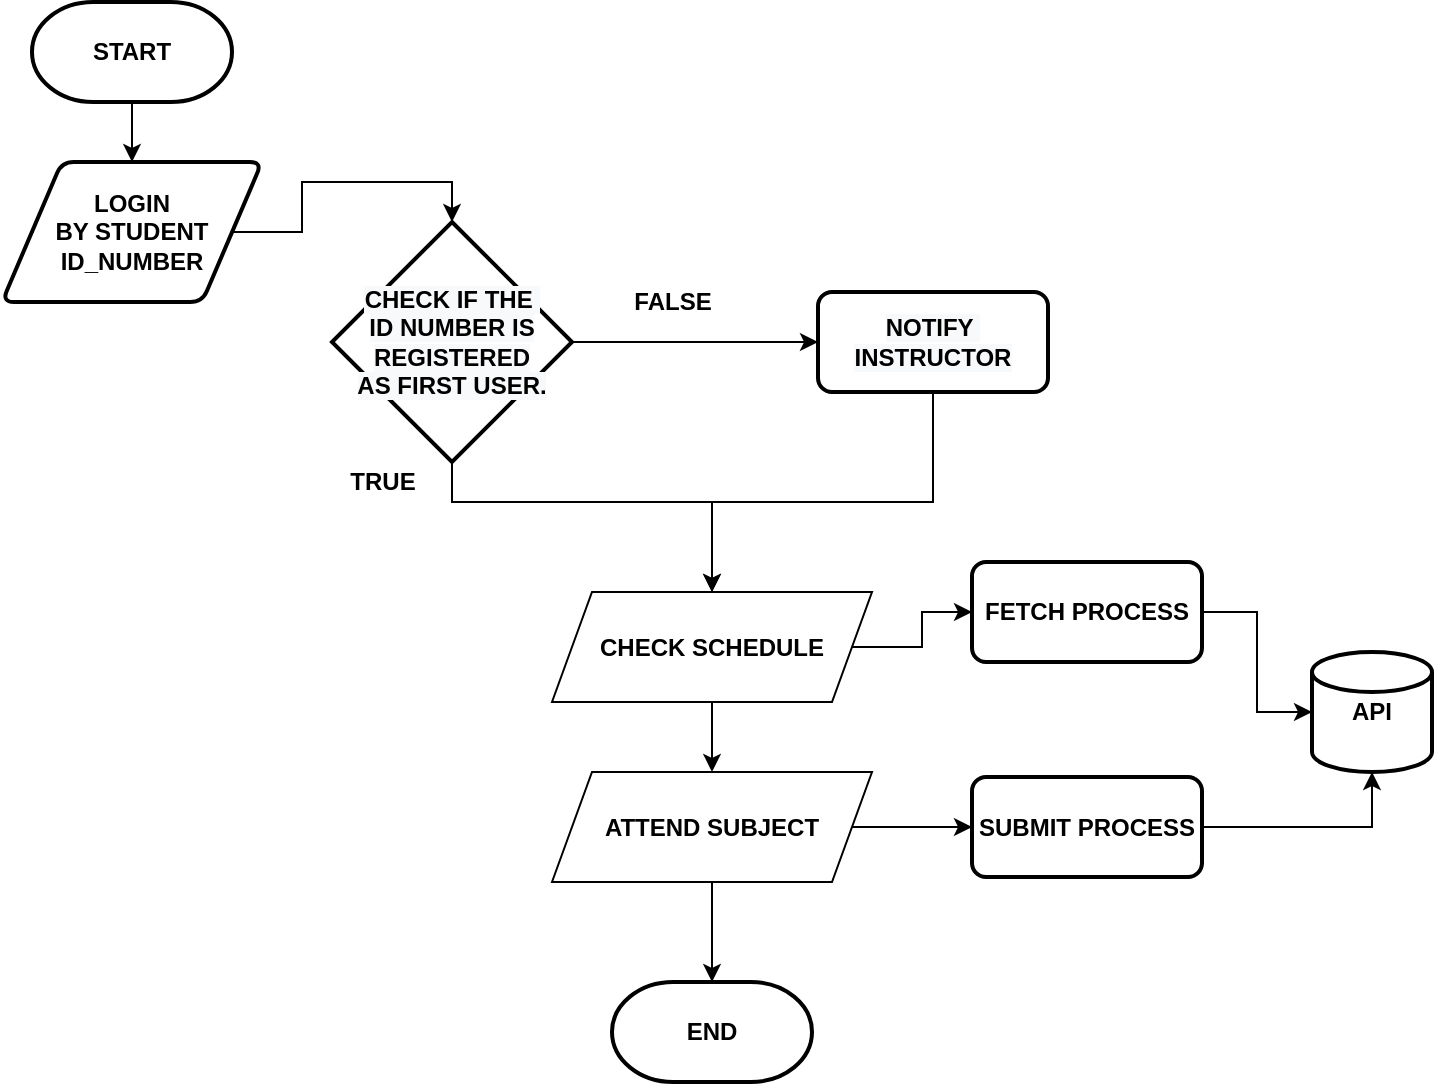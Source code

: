 <mxfile version="13.10.0" type="device" pages="3"><diagram id="vdtZWmpfOHStudQSsR1i" name="Student"><mxGraphModel dx="1422" dy="715" grid="1" gridSize="10" guides="1" tooltips="1" connect="1" arrows="1" fold="1" page="1" pageScale="1" pageWidth="1100" pageHeight="850" math="0" shadow="0"><root><mxCell id="0"/><mxCell id="1" parent="0"/><mxCell id="tV9lHB22E8hGESet2Bk5-12" style="edgeStyle=orthogonalEdgeStyle;rounded=0;orthogonalLoop=1;jettySize=auto;html=1;entryX=0.5;entryY=0;entryDx=0;entryDy=0;" edge="1" parent="1" source="tV9lHB22E8hGESet2Bk5-5" target="tV9lHB22E8hGESet2Bk5-11"><mxGeometry relative="1" as="geometry"/></mxCell><mxCell id="tV9lHB22E8hGESet2Bk5-5" value="&lt;b&gt;START&lt;/b&gt;" style="strokeWidth=2;html=1;shape=mxgraph.flowchart.terminator;whiteSpace=wrap;" vertex="1" parent="1"><mxGeometry x="60" y="40" width="100" height="50" as="geometry"/></mxCell><mxCell id="tV9lHB22E8hGESet2Bk5-19" style="edgeStyle=orthogonalEdgeStyle;rounded=0;orthogonalLoop=1;jettySize=auto;html=1;entryX=0.5;entryY=0;entryDx=0;entryDy=0;entryPerimeter=0;" edge="1" parent="1" source="tV9lHB22E8hGESet2Bk5-11" target="tV9lHB22E8hGESet2Bk5-16"><mxGeometry relative="1" as="geometry"/></mxCell><mxCell id="tV9lHB22E8hGESet2Bk5-11" value="&lt;b&gt;LOGIN&lt;br&gt;BY STUDENT&lt;br&gt;ID_NUMBER&lt;/b&gt;" style="shape=parallelogram;html=1;strokeWidth=2;perimeter=parallelogramPerimeter;whiteSpace=wrap;rounded=1;arcSize=12;size=0.23;" vertex="1" parent="1"><mxGeometry x="45" y="120" width="130" height="70" as="geometry"/></mxCell><mxCell id="tV9lHB22E8hGESet2Bk5-20" style="edgeStyle=orthogonalEdgeStyle;rounded=0;orthogonalLoop=1;jettySize=auto;html=1;entryX=0;entryY=0.5;entryDx=0;entryDy=0;" edge="1" parent="1" source="tV9lHB22E8hGESet2Bk5-16" target="tV9lHB22E8hGESet2Bk5-36"><mxGeometry relative="1" as="geometry"><mxPoint x="460" y="210" as="targetPoint"/></mxGeometry></mxCell><mxCell id="tV9lHB22E8hGESet2Bk5-38" style="edgeStyle=orthogonalEdgeStyle;rounded=0;orthogonalLoop=1;jettySize=auto;html=1;entryX=0.5;entryY=0;entryDx=0;entryDy=0;" edge="1" parent="1" source="tV9lHB22E8hGESet2Bk5-16" target="tV9lHB22E8hGESet2Bk5-25"><mxGeometry relative="1" as="geometry"><Array as="points"><mxPoint x="270" y="290"/><mxPoint x="400" y="290"/></Array></mxGeometry></mxCell><mxCell id="tV9lHB22E8hGESet2Bk5-16" value="&#10;&#10;&lt;span style=&quot;color: rgb(0, 0, 0); font-size: 12px; font-style: normal; letter-spacing: normal; text-align: center; text-indent: 0px; text-transform: none; word-spacing: 0px; font-family: helvetica; font-weight: 700; background-color: rgb(248, 249, 250); display: inline; float: none;&quot;&gt;CHECK IF THE&amp;nbsp;&lt;/span&gt;&lt;br style=&quot;color: rgb(0, 0, 0); font-size: 12px; font-style: normal; letter-spacing: normal; text-align: center; text-indent: 0px; text-transform: none; word-spacing: 0px; font-family: helvetica; font-weight: 700; background-color: rgb(248, 249, 250);&quot;&gt;&lt;span style=&quot;color: rgb(0, 0, 0); font-size: 12px; font-style: normal; letter-spacing: normal; text-align: center; text-indent: 0px; text-transform: none; word-spacing: 0px; font-family: helvetica; font-weight: 700; background-color: rgb(248, 249, 250); display: inline; float: none;&quot;&gt;ID NUMBER IS REGISTERED&lt;/span&gt;&lt;br style=&quot;color: rgb(0, 0, 0); font-size: 12px; font-style: normal; letter-spacing: normal; text-align: center; text-indent: 0px; text-transform: none; word-spacing: 0px; font-family: helvetica; font-weight: 700; background-color: rgb(248, 249, 250);&quot;&gt;&lt;span style=&quot;color: rgb(0, 0, 0); font-size: 12px; font-style: normal; letter-spacing: normal; text-align: center; text-indent: 0px; text-transform: none; word-spacing: 0px; font-family: helvetica; font-weight: 700; background-color: rgb(248, 249, 250); display: inline; float: none;&quot;&gt;AS FIRST USER.&lt;/span&gt;&#10;&#10;" style="strokeWidth=2;html=1;shape=mxgraph.flowchart.decision;whiteSpace=wrap;" vertex="1" parent="1"><mxGeometry x="210" y="150" width="120" height="120" as="geometry"/></mxCell><mxCell id="tV9lHB22E8hGESet2Bk5-21" value="FALSE" style="text;html=1;align=center;verticalAlign=middle;resizable=0;points=[];autosize=1;fontStyle=1" vertex="1" parent="1"><mxGeometry x="355" y="180" width="50" height="20" as="geometry"/></mxCell><mxCell id="tV9lHB22E8hGESet2Bk5-32" value="" style="edgeStyle=orthogonalEdgeStyle;rounded=0;orthogonalLoop=1;jettySize=auto;html=1;" edge="1" parent="1" source="tV9lHB22E8hGESet2Bk5-25" target="tV9lHB22E8hGESet2Bk5-29"><mxGeometry relative="1" as="geometry"/></mxCell><mxCell id="tV9lHB22E8hGESet2Bk5-43" style="edgeStyle=orthogonalEdgeStyle;rounded=0;orthogonalLoop=1;jettySize=auto;html=1;" edge="1" parent="1" source="tV9lHB22E8hGESet2Bk5-25" target="tV9lHB22E8hGESet2Bk5-42"><mxGeometry relative="1" as="geometry"/></mxCell><mxCell id="tV9lHB22E8hGESet2Bk5-25" value="CHECK SCHEDULE" style="shape=parallelogram;perimeter=parallelogramPerimeter;whiteSpace=wrap;html=1;fixedSize=1;fontStyle=1" vertex="1" parent="1"><mxGeometry x="320" y="335" width="160" height="55" as="geometry"/></mxCell><mxCell id="tV9lHB22E8hGESet2Bk5-26" value="&lt;b&gt;TRUE&lt;/b&gt;" style="text;html=1;align=center;verticalAlign=middle;resizable=0;points=[];autosize=1;" vertex="1" parent="1"><mxGeometry x="210" y="270" width="50" height="20" as="geometry"/></mxCell><mxCell id="tV9lHB22E8hGESet2Bk5-47" style="edgeStyle=orthogonalEdgeStyle;rounded=0;orthogonalLoop=1;jettySize=auto;html=1;entryX=0;entryY=0.5;entryDx=0;entryDy=0;" edge="1" parent="1" source="tV9lHB22E8hGESet2Bk5-29" target="tV9lHB22E8hGESet2Bk5-46"><mxGeometry relative="1" as="geometry"/></mxCell><mxCell id="f_mUf85CeCDK4WpPqNfD-4" value="" style="edgeStyle=orthogonalEdgeStyle;rounded=0;orthogonalLoop=1;jettySize=auto;html=1;" edge="1" parent="1" source="tV9lHB22E8hGESet2Bk5-29" target="f_mUf85CeCDK4WpPqNfD-2"><mxGeometry relative="1" as="geometry"/></mxCell><mxCell id="tV9lHB22E8hGESet2Bk5-29" value="ATTEND SUBJECT" style="shape=parallelogram;perimeter=parallelogramPerimeter;whiteSpace=wrap;html=1;fixedSize=1;fontStyle=1" vertex="1" parent="1"><mxGeometry x="320" y="425" width="160" height="55" as="geometry"/></mxCell><mxCell id="tV9lHB22E8hGESet2Bk5-34" value="&lt;b&gt;API&lt;/b&gt;" style="strokeWidth=2;html=1;shape=mxgraph.flowchart.database;whiteSpace=wrap;" vertex="1" parent="1"><mxGeometry x="700" y="365" width="60" height="60" as="geometry"/></mxCell><mxCell id="tV9lHB22E8hGESet2Bk5-39" style="edgeStyle=orthogonalEdgeStyle;rounded=0;orthogonalLoop=1;jettySize=auto;html=1;entryX=0.5;entryY=0;entryDx=0;entryDy=0;" edge="1" parent="1" source="tV9lHB22E8hGESet2Bk5-36" target="tV9lHB22E8hGESet2Bk5-25"><mxGeometry relative="1" as="geometry"><Array as="points"><mxPoint x="511" y="290"/><mxPoint x="400" y="290"/></Array></mxGeometry></mxCell><mxCell id="tV9lHB22E8hGESet2Bk5-36" value="&#10;&#10;&lt;span style=&quot;color: rgb(0, 0, 0); font-family: helvetica; font-size: 12px; font-style: normal; font-weight: 700; letter-spacing: normal; text-align: center; text-indent: 0px; text-transform: none; word-spacing: 0px; background-color: rgb(248, 249, 250); display: inline; float: none;&quot;&gt;NOTIFY&amp;nbsp;&lt;/span&gt;&lt;br style=&quot;color: rgb(0, 0, 0); font-family: helvetica; font-size: 12px; font-style: normal; font-weight: 700; letter-spacing: normal; text-align: center; text-indent: 0px; text-transform: none; word-spacing: 0px; background-color: rgb(248, 249, 250);&quot;&gt;&lt;span style=&quot;color: rgb(0, 0, 0); font-family: helvetica; font-size: 12px; font-style: normal; font-weight: 700; letter-spacing: normal; text-align: center; text-indent: 0px; text-transform: none; word-spacing: 0px; background-color: rgb(248, 249, 250); display: inline; float: none;&quot;&gt;INSTRUCTOR&lt;/span&gt;&#10;&#10;" style="rounded=1;whiteSpace=wrap;html=1;absoluteArcSize=1;arcSize=14;strokeWidth=2;" vertex="1" parent="1"><mxGeometry x="453" y="185" width="115" height="50" as="geometry"/></mxCell><mxCell id="tV9lHB22E8hGESet2Bk5-44" style="edgeStyle=orthogonalEdgeStyle;rounded=0;orthogonalLoop=1;jettySize=auto;html=1;" edge="1" parent="1" source="tV9lHB22E8hGESet2Bk5-42" target="tV9lHB22E8hGESet2Bk5-34"><mxGeometry relative="1" as="geometry"/></mxCell><mxCell id="tV9lHB22E8hGESet2Bk5-42" value="FETCH PROCESS" style="rounded=1;whiteSpace=wrap;html=1;absoluteArcSize=1;arcSize=14;strokeWidth=2;fontStyle=1" vertex="1" parent="1"><mxGeometry x="530" y="320" width="115" height="50" as="geometry"/></mxCell><mxCell id="tV9lHB22E8hGESet2Bk5-48" style="edgeStyle=orthogonalEdgeStyle;rounded=0;orthogonalLoop=1;jettySize=auto;html=1;" edge="1" parent="1" source="tV9lHB22E8hGESet2Bk5-46" target="tV9lHB22E8hGESet2Bk5-34"><mxGeometry relative="1" as="geometry"/></mxCell><mxCell id="tV9lHB22E8hGESet2Bk5-46" value="SUBMIT PROCESS" style="rounded=1;whiteSpace=wrap;html=1;absoluteArcSize=1;arcSize=14;strokeWidth=2;fontStyle=1" vertex="1" parent="1"><mxGeometry x="530" y="427.5" width="115" height="50" as="geometry"/></mxCell><mxCell id="f_mUf85CeCDK4WpPqNfD-2" value="&lt;b&gt;END&lt;/b&gt;" style="strokeWidth=2;html=1;shape=mxgraph.flowchart.terminator;whiteSpace=wrap;" vertex="1" parent="1"><mxGeometry x="350" y="530" width="100" height="50" as="geometry"/></mxCell></root></mxGraphModel></diagram><diagram id="qD_vNeIWwazQU7Yt6nFM" name="Instructor"><mxGraphModel dx="2031" dy="1021" grid="1" gridSize="10" guides="1" tooltips="1" connect="1" arrows="1" fold="1" page="1" pageScale="1" pageWidth="1100" pageHeight="850" math="0" shadow="0"><root><mxCell id="yxO4fUhBHkFqRi6NAN8M-0"/><mxCell id="yxO4fUhBHkFqRi6NAN8M-1" parent="yxO4fUhBHkFqRi6NAN8M-0"/><mxCell id="SEt_KPC8y1qOy5lge9iO-0" style="edgeStyle=orthogonalEdgeStyle;rounded=0;orthogonalLoop=1;jettySize=auto;html=1;entryX=0.5;entryY=0;entryDx=0;entryDy=0;" edge="1" parent="yxO4fUhBHkFqRi6NAN8M-1" source="SEt_KPC8y1qOy5lge9iO-1" target="SEt_KPC8y1qOy5lge9iO-3"><mxGeometry relative="1" as="geometry"/></mxCell><mxCell id="SEt_KPC8y1qOy5lge9iO-1" value="&lt;b&gt;START&lt;/b&gt;" style="strokeWidth=2;html=1;shape=mxgraph.flowchart.terminator;whiteSpace=wrap;" vertex="1" parent="yxO4fUhBHkFqRi6NAN8M-1"><mxGeometry x="60" y="40" width="100" height="50" as="geometry"/></mxCell><mxCell id="SEt_KPC8y1qOy5lge9iO-2" style="edgeStyle=orthogonalEdgeStyle;rounded=0;orthogonalLoop=1;jettySize=auto;html=1;entryX=0.5;entryY=0;entryDx=0;entryDy=0;entryPerimeter=0;" edge="1" parent="yxO4fUhBHkFqRi6NAN8M-1" source="SEt_KPC8y1qOy5lge9iO-3" target="SEt_KPC8y1qOy5lge9iO-6"><mxGeometry relative="1" as="geometry"/></mxCell><mxCell id="SEt_KPC8y1qOy5lge9iO-3" value="&lt;b&gt;LOGIN USING&lt;br&gt;CREDENTIALS&lt;br&gt;&lt;/b&gt;" style="shape=parallelogram;html=1;strokeWidth=2;perimeter=parallelogramPerimeter;whiteSpace=wrap;rounded=1;arcSize=12;size=0.23;" vertex="1" parent="yxO4fUhBHkFqRi6NAN8M-1"><mxGeometry x="45" y="120" width="130" height="70" as="geometry"/></mxCell><mxCell id="SEt_KPC8y1qOy5lge9iO-4" style="edgeStyle=orthogonalEdgeStyle;rounded=0;orthogonalLoop=1;jettySize=auto;html=1;entryX=0.25;entryY=1;entryDx=0;entryDy=0;" edge="1" parent="yxO4fUhBHkFqRi6NAN8M-1" source="SEt_KPC8y1qOy5lge9iO-6" target="SEt_KPC8y1qOy5lge9iO-3"><mxGeometry relative="1" as="geometry"><mxPoint x="453" y="210" as="targetPoint"/></mxGeometry></mxCell><mxCell id="MJZ8WDQezqKLh0DEBzer-1" value="" style="edgeStyle=orthogonalEdgeStyle;rounded=0;orthogonalLoop=1;jettySize=auto;html=1;" edge="1" parent="yxO4fUhBHkFqRi6NAN8M-1" source="SEt_KPC8y1qOy5lge9iO-6" target="MJZ8WDQezqKLh0DEBzer-0"><mxGeometry relative="1" as="geometry"/></mxCell><mxCell id="SEt_KPC8y1qOy5lge9iO-6" value="AUTHORIZE?" style="strokeWidth=2;html=1;shape=mxgraph.flowchart.decision;whiteSpace=wrap;fontStyle=1" vertex="1" parent="yxO4fUhBHkFqRi6NAN8M-1"><mxGeometry x="210" y="150" width="120" height="120" as="geometry"/></mxCell><mxCell id="SEt_KPC8y1qOy5lge9iO-7" value="FALSE" style="text;html=1;align=center;verticalAlign=middle;resizable=0;points=[];autosize=1;fontStyle=1" vertex="1" parent="yxO4fUhBHkFqRi6NAN8M-1"><mxGeometry x="110" y="210" width="50" height="20" as="geometry"/></mxCell><mxCell id="SEt_KPC8y1qOy5lge9iO-11" value="&lt;b&gt;TRUE&lt;/b&gt;" style="text;html=1;align=center;verticalAlign=middle;resizable=0;points=[];autosize=1;" vertex="1" parent="yxO4fUhBHkFqRi6NAN8M-1"><mxGeometry x="270" y="280" width="50" height="20" as="geometry"/></mxCell><mxCell id="puWNRyupE17h0TXYMZCD-3" value="" style="edgeStyle=orthogonalEdgeStyle;rounded=0;orthogonalLoop=1;jettySize=auto;html=1;" edge="1" parent="yxO4fUhBHkFqRi6NAN8M-1" source="MJZ8WDQezqKLh0DEBzer-0" target="puWNRyupE17h0TXYMZCD-1"><mxGeometry relative="1" as="geometry"/></mxCell><mxCell id="XLpIezQTBItPvbHg4hzH-1" style="edgeStyle=orthogonalEdgeStyle;rounded=0;orthogonalLoop=1;jettySize=auto;html=1;entryX=0.563;entryY=0.012;entryDx=0;entryDy=0;entryPerimeter=0;" edge="1" parent="yxO4fUhBHkFqRi6NAN8M-1" source="MJZ8WDQezqKLh0DEBzer-0" target="MJZ8WDQezqKLh0DEBzer-5"><mxGeometry relative="1" as="geometry"/></mxCell><mxCell id="MJZ8WDQezqKLh0DEBzer-0" value="TAKE ATTENDANCE" style="shape=parallelogram;perimeter=parallelogramPerimeter;whiteSpace=wrap;html=1;fixedSize=1;fontStyle=1" vertex="1" parent="yxO4fUhBHkFqRi6NAN8M-1"><mxGeometry x="190" y="302.5" width="160" height="55" as="geometry"/></mxCell><mxCell id="puWNRyupE17h0TXYMZCD-21" style="edgeStyle=orthogonalEdgeStyle;rounded=0;orthogonalLoop=1;jettySize=auto;html=1;entryX=0;entryY=0.5;entryDx=0;entryDy=0;" edge="1" parent="yxO4fUhBHkFqRi6NAN8M-1" source="MJZ8WDQezqKLh0DEBzer-5" target="puWNRyupE17h0TXYMZCD-20"><mxGeometry relative="1" as="geometry"/></mxCell><mxCell id="XLpIezQTBItPvbHg4hzH-2" style="edgeStyle=orthogonalEdgeStyle;rounded=0;orthogonalLoop=1;jettySize=auto;html=1;entryX=0.563;entryY=0.045;entryDx=0;entryDy=0;entryPerimeter=0;" edge="1" parent="yxO4fUhBHkFqRi6NAN8M-1" source="MJZ8WDQezqKLh0DEBzer-5" target="MJZ8WDQezqKLh0DEBzer-7"><mxGeometry relative="1" as="geometry"/></mxCell><mxCell id="MJZ8WDQezqKLh0DEBzer-5" value="CHECK ATTENDANCE" style="shape=parallelogram;perimeter=parallelogramPerimeter;whiteSpace=wrap;html=1;fixedSize=1;fontStyle=1" vertex="1" parent="yxO4fUhBHkFqRi6NAN8M-1"><mxGeometry x="180" y="442.5" width="160" height="55" as="geometry"/></mxCell><mxCell id="puWNRyupE17h0TXYMZCD-48" value="" style="edgeStyle=orthogonalEdgeStyle;rounded=0;orthogonalLoop=1;jettySize=auto;html=1;" edge="1" parent="yxO4fUhBHkFqRi6NAN8M-1" source="MJZ8WDQezqKLh0DEBzer-7" target="puWNRyupE17h0TXYMZCD-46"><mxGeometry relative="1" as="geometry"/></mxCell><mxCell id="XLpIezQTBItPvbHg4hzH-3" style="edgeStyle=orthogonalEdgeStyle;rounded=0;orthogonalLoop=1;jettySize=auto;html=1;" edge="1" parent="yxO4fUhBHkFqRi6NAN8M-1" source="MJZ8WDQezqKLh0DEBzer-7"><mxGeometry relative="1" as="geometry"><mxPoint x="250" y="700" as="targetPoint"/></mxGeometry></mxCell><mxCell id="MJZ8WDQezqKLh0DEBzer-7" value="EXPORT ATTENDANCE" style="shape=parallelogram;perimeter=parallelogramPerimeter;whiteSpace=wrap;html=1;fixedSize=1;fontStyle=1" vertex="1" parent="yxO4fUhBHkFqRi6NAN8M-1"><mxGeometry x="170" y="587.5" width="160" height="55" as="geometry"/></mxCell><mxCell id="puWNRyupE17h0TXYMZCD-0" value="&lt;b&gt;API&lt;/b&gt;" style="strokeWidth=2;html=1;shape=mxgraph.flowchart.database;whiteSpace=wrap;" vertex="1" parent="yxO4fUhBHkFqRi6NAN8M-1"><mxGeometry x="740" y="417.5" width="60" height="60" as="geometry"/></mxCell><mxCell id="puWNRyupE17h0TXYMZCD-18" style="edgeStyle=orthogonalEdgeStyle;rounded=0;orthogonalLoop=1;jettySize=auto;html=1;" edge="1" parent="yxO4fUhBHkFqRi6NAN8M-1" source="puWNRyupE17h0TXYMZCD-1"><mxGeometry relative="1" as="geometry"><mxPoint x="610" y="330" as="targetPoint"/></mxGeometry></mxCell><mxCell id="puWNRyupE17h0TXYMZCD-1" value="FETCH SUBJECTS" style="rounded=1;whiteSpace=wrap;html=1;fontStyle=1" vertex="1" parent="yxO4fUhBHkFqRi6NAN8M-1"><mxGeometry x="430" y="300" width="120" height="60" as="geometry"/></mxCell><mxCell id="puWNRyupE17h0TXYMZCD-6" value="DISPLAY ALL SUBJECTS &amp;amp; STUDENTS" style="rounded=1;whiteSpace=wrap;html=1;fontStyle=1" vertex="1" parent="yxO4fUhBHkFqRi6NAN8M-1"><mxGeometry x="610" y="300" width="120" height="60" as="geometry"/></mxCell><mxCell id="rEX3GwpTVUAe2Pe4f9_q-1" style="edgeStyle=orthogonalEdgeStyle;rounded=0;orthogonalLoop=1;jettySize=auto;html=1;" edge="1" parent="yxO4fUhBHkFqRi6NAN8M-1" source="puWNRyupE17h0TXYMZCD-20" target="rEX3GwpTVUAe2Pe4f9_q-0"><mxGeometry relative="1" as="geometry"/></mxCell><mxCell id="puWNRyupE17h0TXYMZCD-20" value="FETCH&amp;nbsp;&lt;br&gt;ATTENDANCE" style="rounded=1;whiteSpace=wrap;html=1;fontStyle=1" vertex="1" parent="yxO4fUhBHkFqRi6NAN8M-1"><mxGeometry x="380" y="440" width="120" height="60" as="geometry"/></mxCell><mxCell id="puWNRyupE17h0TXYMZCD-38" value="" style="endArrow=classic;startArrow=classic;html=1;exitX=0.5;exitY=1;exitDx=0;exitDy=0;entryX=0.5;entryY=1;entryDx=0;entryDy=0;entryPerimeter=0;" edge="1" parent="yxO4fUhBHkFqRi6NAN8M-1" source="puWNRyupE17h0TXYMZCD-20" target="puWNRyupE17h0TXYMZCD-0"><mxGeometry width="50" height="50" relative="1" as="geometry"><mxPoint x="450" y="437.5" as="sourcePoint"/><mxPoint x="500" y="387.5" as="targetPoint"/><Array as="points"><mxPoint x="440" y="517.5"/><mxPoint x="770" y="517.5"/><mxPoint x="770" y="500.5"/></Array></mxGeometry></mxCell><mxCell id="puWNRyupE17h0TXYMZCD-39" value="" style="endArrow=classic;startArrow=classic;html=1;entryX=0.5;entryY=0;entryDx=0;entryDy=0;entryPerimeter=0;" edge="1" parent="yxO4fUhBHkFqRi6NAN8M-1" target="puWNRyupE17h0TXYMZCD-0"><mxGeometry width="50" height="50" relative="1" as="geometry"><mxPoint x="483" y="357.5" as="sourcePoint"/><mxPoint x="500" y="387.5" as="targetPoint"/><Array as="points"><mxPoint x="483" y="377.5"/><mxPoint x="770" y="377.5"/><mxPoint x="770" y="397.5"/></Array></mxGeometry></mxCell><mxCell id="puWNRyupE17h0TXYMZCD-54" style="edgeStyle=orthogonalEdgeStyle;rounded=0;orthogonalLoop=1;jettySize=auto;html=1;entryX=0;entryY=0.5;entryDx=0;entryDy=0;" edge="1" parent="yxO4fUhBHkFqRi6NAN8M-1" source="puWNRyupE17h0TXYMZCD-46" target="puWNRyupE17h0TXYMZCD-52"><mxGeometry relative="1" as="geometry"/></mxCell><mxCell id="puWNRyupE17h0TXYMZCD-46" value="SELECT&lt;br&gt;DATE OR&lt;br&gt;ATTENDANCE" style="shape=parallelogram;perimeter=parallelogramPerimeter;whiteSpace=wrap;html=1;fixedSize=1;fontStyle=1" vertex="1" parent="yxO4fUhBHkFqRi6NAN8M-1"><mxGeometry x="390" y="585" width="120" height="60" as="geometry"/></mxCell><mxCell id="puWNRyupE17h0TXYMZCD-50" value="" style="endArrow=classic;startArrow=classic;html=1;entryX=0.5;entryY=1;entryDx=0;entryDy=0;entryPerimeter=0;" edge="1" parent="yxO4fUhBHkFqRi6NAN8M-1" source="puWNRyupE17h0TXYMZCD-46" target="puWNRyupE17h0TXYMZCD-0"><mxGeometry width="50" height="50" relative="1" as="geometry"><mxPoint x="440" y="687.5" as="sourcePoint"/><mxPoint x="770" y="617.5" as="targetPoint"/><Array as="points"><mxPoint x="450" y="668"/><mxPoint x="760" y="667.5"/><mxPoint x="770" y="668"/><mxPoint x="770" y="560"/></Array></mxGeometry></mxCell><mxCell id="puWNRyupE17h0TXYMZCD-52" value="EXPORT&amp;nbsp;&lt;br&gt;SELECTED&lt;br&gt;ATTENDANCE" style="rounded=1;whiteSpace=wrap;html=1;fontStyle=1" vertex="1" parent="yxO4fUhBHkFqRi6NAN8M-1"><mxGeometry x="590" y="585" width="120" height="60" as="geometry"/></mxCell><mxCell id="rEX3GwpTVUAe2Pe4f9_q-0" value="DISPLAY&lt;br&gt;ATTENDANCE" style="rounded=1;whiteSpace=wrap;html=1;fontStyle=1" vertex="1" parent="yxO4fUhBHkFqRi6NAN8M-1"><mxGeometry x="550" y="440" width="120" height="60" as="geometry"/></mxCell><mxCell id="XLpIezQTBItPvbHg4hzH-4" value="&lt;b&gt;END&lt;/b&gt;" style="strokeWidth=2;html=1;shape=mxgraph.flowchart.terminator;whiteSpace=wrap;" vertex="1" parent="yxO4fUhBHkFqRi6NAN8M-1"><mxGeometry x="200" y="700" width="100" height="50" as="geometry"/></mxCell></root></mxGraphModel></diagram><diagram id="B-EeJYHYhmk_y5ERqczR" name="Administrator"><mxGraphModel dx="2370" dy="2042" grid="1" gridSize="10" guides="1" tooltips="1" connect="1" arrows="1" fold="1" page="1" pageScale="1" pageWidth="1100" pageHeight="850" math="0" shadow="0"><root><mxCell id="RiP9Yc4GsFmGrUnUVcJH-0"/><mxCell id="RiP9Yc4GsFmGrUnUVcJH-1" parent="RiP9Yc4GsFmGrUnUVcJH-0"/><mxCell id="h6mmwsMN0v4Sjr3seJFk-0" style="edgeStyle=orthogonalEdgeStyle;rounded=0;orthogonalLoop=1;jettySize=auto;html=1;entryX=0.5;entryY=0;entryDx=0;entryDy=0;" edge="1" parent="RiP9Yc4GsFmGrUnUVcJH-1" source="h6mmwsMN0v4Sjr3seJFk-1" target="h6mmwsMN0v4Sjr3seJFk-3"><mxGeometry relative="1" as="geometry"/></mxCell><mxCell id="h6mmwsMN0v4Sjr3seJFk-1" value="&lt;b&gt;START&lt;/b&gt;" style="strokeWidth=2;html=1;shape=mxgraph.flowchart.terminator;whiteSpace=wrap;" vertex="1" parent="RiP9Yc4GsFmGrUnUVcJH-1"><mxGeometry x="215" y="-810" width="100" height="50" as="geometry"/></mxCell><mxCell id="h6mmwsMN0v4Sjr3seJFk-2" style="edgeStyle=orthogonalEdgeStyle;rounded=0;orthogonalLoop=1;jettySize=auto;html=1;entryX=0.5;entryY=0;entryDx=0;entryDy=0;entryPerimeter=0;" edge="1" parent="RiP9Yc4GsFmGrUnUVcJH-1" source="h6mmwsMN0v4Sjr3seJFk-3" target="h6mmwsMN0v4Sjr3seJFk-6"><mxGeometry relative="1" as="geometry"/></mxCell><mxCell id="h6mmwsMN0v4Sjr3seJFk-3" value="&lt;b&gt;LOGIN USING&lt;br&gt;CREDENTIALS&lt;br&gt;&lt;/b&gt;" style="shape=parallelogram;html=1;strokeWidth=2;perimeter=parallelogramPerimeter;whiteSpace=wrap;rounded=1;arcSize=12;size=0.23;" vertex="1" parent="RiP9Yc4GsFmGrUnUVcJH-1"><mxGeometry x="200" y="-730" width="130" height="70" as="geometry"/></mxCell><mxCell id="h6mmwsMN0v4Sjr3seJFk-4" style="edgeStyle=orthogonalEdgeStyle;rounded=0;orthogonalLoop=1;jettySize=auto;html=1;entryX=0.25;entryY=1;entryDx=0;entryDy=0;" edge="1" parent="RiP9Yc4GsFmGrUnUVcJH-1" source="h6mmwsMN0v4Sjr3seJFk-6" target="h6mmwsMN0v4Sjr3seJFk-3"><mxGeometry relative="1" as="geometry"><mxPoint x="608" y="-640" as="targetPoint"/></mxGeometry></mxCell><mxCell id="h6mmwsMN0v4Sjr3seJFk-5" value="" style="edgeStyle=orthogonalEdgeStyle;rounded=0;orthogonalLoop=1;jettySize=auto;html=1;" edge="1" parent="RiP9Yc4GsFmGrUnUVcJH-1" source="h6mmwsMN0v4Sjr3seJFk-6" target="h6mmwsMN0v4Sjr3seJFk-11"><mxGeometry relative="1" as="geometry"/></mxCell><mxCell id="h6mmwsMN0v4Sjr3seJFk-6" value="AUTHORIZE?" style="strokeWidth=2;html=1;shape=mxgraph.flowchart.decision;whiteSpace=wrap;fontStyle=1" vertex="1" parent="RiP9Yc4GsFmGrUnUVcJH-1"><mxGeometry x="365" y="-700" width="120" height="120" as="geometry"/></mxCell><mxCell id="h6mmwsMN0v4Sjr3seJFk-7" value="FALSE" style="text;html=1;align=center;verticalAlign=middle;resizable=0;points=[];autosize=1;fontStyle=1" vertex="1" parent="RiP9Yc4GsFmGrUnUVcJH-1"><mxGeometry x="265" y="-640" width="50" height="20" as="geometry"/></mxCell><mxCell id="h6mmwsMN0v4Sjr3seJFk-8" value="&lt;b&gt;TRUE&lt;/b&gt;" style="text;html=1;align=center;verticalAlign=middle;resizable=0;points=[];autosize=1;" vertex="1" parent="RiP9Yc4GsFmGrUnUVcJH-1"><mxGeometry x="425" y="-570" width="50" height="20" as="geometry"/></mxCell><mxCell id="h6mmwsMN0v4Sjr3seJFk-35" style="edgeStyle=orthogonalEdgeStyle;rounded=0;orthogonalLoop=1;jettySize=auto;html=1;" edge="1" parent="RiP9Yc4GsFmGrUnUVcJH-1" source="h6mmwsMN0v4Sjr3seJFk-11"><mxGeometry relative="1" as="geometry"><mxPoint x="620" y="-520" as="targetPoint"/></mxGeometry></mxCell><mxCell id="h6mmwsMN0v4Sjr3seJFk-40" style="edgeStyle=orthogonalEdgeStyle;rounded=0;orthogonalLoop=1;jettySize=auto;html=1;entryX=0.5;entryY=0;entryDx=0;entryDy=0;" edge="1" parent="RiP9Yc4GsFmGrUnUVcJH-1" source="h6mmwsMN0v4Sjr3seJFk-11" target="h6mmwsMN0v4Sjr3seJFk-39"><mxGeometry relative="1" as="geometry"/></mxCell><mxCell id="h6mmwsMN0v4Sjr3seJFk-11" value="USER MANAGEMENT" style="shape=parallelogram;perimeter=parallelogramPerimeter;whiteSpace=wrap;html=1;fixedSize=1;fontStyle=1" vertex="1" parent="RiP9Yc4GsFmGrUnUVcJH-1"><mxGeometry x="345" y="-547.5" width="160" height="55" as="geometry"/></mxCell><mxCell id="h6mmwsMN0v4Sjr3seJFk-31" value="&lt;b&gt;END&lt;/b&gt;" style="strokeWidth=2;html=1;shape=mxgraph.flowchart.terminator;whiteSpace=wrap;" vertex="1" parent="RiP9Yc4GsFmGrUnUVcJH-1"><mxGeometry x="375" y="-250" width="100" height="50" as="geometry"/></mxCell><mxCell id="h6mmwsMN0v4Sjr3seJFk-49" style="edgeStyle=orthogonalEdgeStyle;rounded=0;orthogonalLoop=1;jettySize=auto;html=1;" edge="1" parent="RiP9Yc4GsFmGrUnUVcJH-1" source="h6mmwsMN0v4Sjr3seJFk-38" target="h6mmwsMN0v4Sjr3seJFk-47"><mxGeometry relative="1" as="geometry"/></mxCell><mxCell id="h6mmwsMN0v4Sjr3seJFk-38" value="BREAD&lt;br&gt;(Browse, Read, Edit, Add, Delete)" style="rounded=0;whiteSpace=wrap;html=1;fontStyle=1" vertex="1" parent="RiP9Yc4GsFmGrUnUVcJH-1"><mxGeometry x="620" y="-552.5" width="120" height="60" as="geometry"/></mxCell><mxCell id="h6mmwsMN0v4Sjr3seJFk-44" value="" style="edgeStyle=orthogonalEdgeStyle;rounded=0;orthogonalLoop=1;jettySize=auto;html=1;" edge="1" parent="RiP9Yc4GsFmGrUnUVcJH-1" source="h6mmwsMN0v4Sjr3seJFk-39" target="h6mmwsMN0v4Sjr3seJFk-42"><mxGeometry relative="1" as="geometry"/></mxCell><mxCell id="h6mmwsMN0v4Sjr3seJFk-52" style="edgeStyle=orthogonalEdgeStyle;rounded=0;orthogonalLoop=1;jettySize=auto;html=1;" edge="1" parent="RiP9Yc4GsFmGrUnUVcJH-1" source="h6mmwsMN0v4Sjr3seJFk-39"><mxGeometry relative="1" as="geometry"><mxPoint x="425" y="-350" as="targetPoint"/></mxGeometry></mxCell><mxCell id="h6mmwsMN0v4Sjr3seJFk-39" value="DATA&lt;br&gt;MANAGEMENT" style="shape=parallelogram;perimeter=parallelogramPerimeter;whiteSpace=wrap;html=1;fixedSize=1;fontStyle=1" vertex="1" parent="RiP9Yc4GsFmGrUnUVcJH-1"><mxGeometry x="345" y="-452" width="160" height="55" as="geometry"/></mxCell><mxCell id="h6mmwsMN0v4Sjr3seJFk-48" style="edgeStyle=orthogonalEdgeStyle;rounded=0;orthogonalLoop=1;jettySize=auto;html=1;" edge="1" parent="RiP9Yc4GsFmGrUnUVcJH-1" source="h6mmwsMN0v4Sjr3seJFk-42" target="h6mmwsMN0v4Sjr3seJFk-47"><mxGeometry relative="1" as="geometry"/></mxCell><mxCell id="h6mmwsMN0v4Sjr3seJFk-42" value="IMPORT&amp;nbsp;&lt;br&gt;EXPORT" style="rounded=0;whiteSpace=wrap;html=1;fontStyle=1" vertex="1" parent="RiP9Yc4GsFmGrUnUVcJH-1"><mxGeometry x="610" y="-454.5" width="120" height="60" as="geometry"/></mxCell><mxCell id="h6mmwsMN0v4Sjr3seJFk-50" style="edgeStyle=orthogonalEdgeStyle;rounded=0;orthogonalLoop=1;jettySize=auto;html=1;entryX=1;entryY=0.5;entryDx=0;entryDy=0;" edge="1" parent="RiP9Yc4GsFmGrUnUVcJH-1" source="h6mmwsMN0v4Sjr3seJFk-47" target="h6mmwsMN0v4Sjr3seJFk-42"><mxGeometry relative="1" as="geometry"><Array as="points"><mxPoint x="820" y="-460"/><mxPoint x="820" y="-424"/></Array></mxGeometry></mxCell><mxCell id="h6mmwsMN0v4Sjr3seJFk-51" style="edgeStyle=orthogonalEdgeStyle;rounded=0;orthogonalLoop=1;jettySize=auto;html=1;entryX=1;entryY=0.5;entryDx=0;entryDy=0;" edge="1" parent="RiP9Yc4GsFmGrUnUVcJH-1" source="h6mmwsMN0v4Sjr3seJFk-47" target="h6mmwsMN0v4Sjr3seJFk-38"><mxGeometry relative="1" as="geometry"><Array as="points"><mxPoint x="825" y="-460"/><mxPoint x="825" y="-522"/></Array></mxGeometry></mxCell><mxCell id="h6mmwsMN0v4Sjr3seJFk-57" style="edgeStyle=orthogonalEdgeStyle;rounded=0;orthogonalLoop=1;jettySize=auto;html=1;entryX=1;entryY=0.5;entryDx=0;entryDy=0;" edge="1" parent="RiP9Yc4GsFmGrUnUVcJH-1" source="h6mmwsMN0v4Sjr3seJFk-47" target="h6mmwsMN0v4Sjr3seJFk-54"><mxGeometry relative="1" as="geometry"><Array as="points"><mxPoint x="945" y="-325"/></Array></mxGeometry></mxCell><mxCell id="h6mmwsMN0v4Sjr3seJFk-47" value="&lt;b&gt;API&lt;br&gt;SERVICE&lt;/b&gt;" style="strokeWidth=2;html=1;shape=mxgraph.flowchart.database;whiteSpace=wrap;" vertex="1" parent="RiP9Yc4GsFmGrUnUVcJH-1"><mxGeometry x="910" y="-495" width="70" height="70" as="geometry"/></mxCell><mxCell id="h6mmwsMN0v4Sjr3seJFk-55" style="edgeStyle=orthogonalEdgeStyle;rounded=0;orthogonalLoop=1;jettySize=auto;html=1;entryX=0;entryY=0.5;entryDx=0;entryDy=0;" edge="1" parent="RiP9Yc4GsFmGrUnUVcJH-1" source="h6mmwsMN0v4Sjr3seJFk-53" target="h6mmwsMN0v4Sjr3seJFk-54"><mxGeometry relative="1" as="geometry"/></mxCell><mxCell id="h6mmwsMN0v4Sjr3seJFk-59" value="" style="edgeStyle=orthogonalEdgeStyle;rounded=0;orthogonalLoop=1;jettySize=auto;html=1;" edge="1" parent="RiP9Yc4GsFmGrUnUVcJH-1" source="h6mmwsMN0v4Sjr3seJFk-53" target="h6mmwsMN0v4Sjr3seJFk-31"><mxGeometry relative="1" as="geometry"/></mxCell><mxCell id="h6mmwsMN0v4Sjr3seJFk-53" value="ACCOUNT&lt;br&gt;MANAGEMENT" style="shape=parallelogram;perimeter=parallelogramPerimeter;whiteSpace=wrap;html=1;fixedSize=1;fontStyle=1" vertex="1" parent="RiP9Yc4GsFmGrUnUVcJH-1"><mxGeometry x="345" y="-350" width="160" height="55" as="geometry"/></mxCell><mxCell id="h6mmwsMN0v4Sjr3seJFk-56" style="edgeStyle=orthogonalEdgeStyle;rounded=0;orthogonalLoop=1;jettySize=auto;html=1;entryX=0.5;entryY=1;entryDx=0;entryDy=0;entryPerimeter=0;" edge="1" parent="RiP9Yc4GsFmGrUnUVcJH-1" source="h6mmwsMN0v4Sjr3seJFk-54" target="h6mmwsMN0v4Sjr3seJFk-47"><mxGeometry relative="1" as="geometry"/></mxCell><mxCell id="h6mmwsMN0v4Sjr3seJFk-54" value="BREAD&lt;br&gt;(Browse, Read, Edit, Add, Delete)" style="rounded=0;whiteSpace=wrap;html=1;fontStyle=1" vertex="1" parent="RiP9Yc4GsFmGrUnUVcJH-1"><mxGeometry x="610" y="-355" width="120" height="60" as="geometry"/></mxCell></root></mxGraphModel></diagram></mxfile>